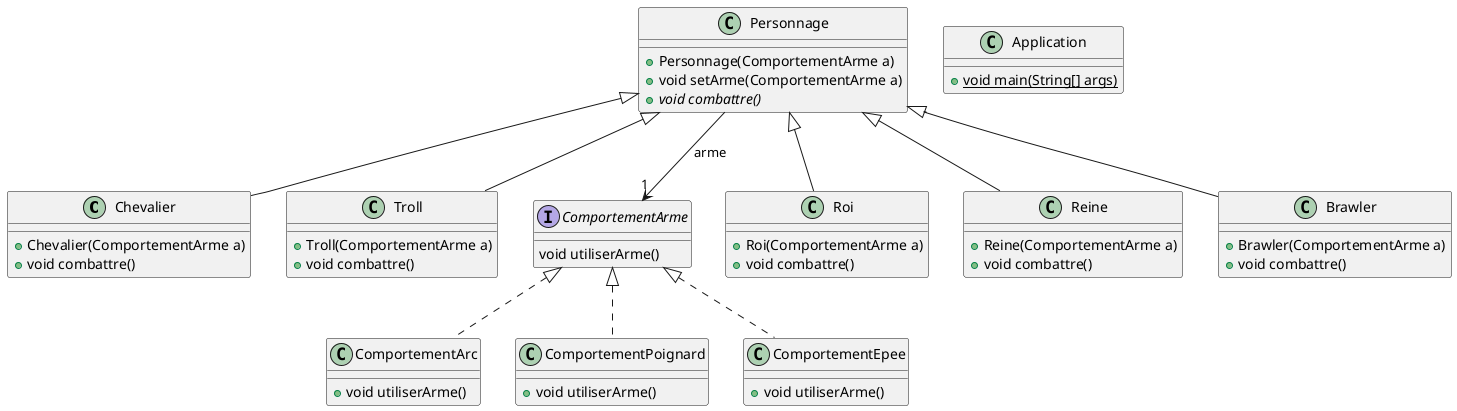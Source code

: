 @startuml
class Chevalier [[java:appli.Chevalier]] {
	+Chevalier(ComportementArme a)
	+void combattre()
}
class Personnage [[java:appli.Personnage]] {
}
Personnage <|-- Chevalier
class Troll [[java:appli.Troll]] {
	+Troll(ComportementArme a)
	+void combattre()
}
class Personnage [[java:appli.Personnage]] {
}
Personnage <|-- Troll
abstract class Personnage [[java:appli.Personnage]] {
	+Personnage(ComportementArme a)
	+void setArme(ComportementArme a)
	+{abstract}void combattre()
}
class ComportementArme [[java:comportement.utiliserArme.ComportementArme]] {
}
Personnage --> "1" ComportementArme : arme
class Roi [[java:appli.Roi]] {
	+Roi(ComportementArme a)
	+void combattre()
}
class Personnage [[java:appli.Personnage]] {
}
Personnage <|-- Roi
class Reine [[java:appli.Reine]] {
	+Reine(ComportementArme a)
	+void combattre()
}
class Personnage [[java:appli.Personnage]] {
}
Personnage <|-- Reine
class Application [[java:appli.Application]] {
	+{static}void main(String[] args)
}
class Brawler [[java:appli.Brawler]] {
	+Brawler(ComportementArme a)
	+void combattre()
}
class Personnage [[java:appli.Personnage]] {
}
Personnage <|-- Brawler
interface ComportementArme [[java:comportement.utiliserArme.ComportementArme]] {
	void utiliserArme()
}
class ComportementArc [[java:comportement.utiliserArme.impl.ComportementArc]] {
	+void utiliserArme()
}
interface ComportementArme [[java:comportement.utiliserArme.ComportementArme]] {
}
ComportementArme <|.. ComportementArc
class ComportementPoignard [[java:comportement.utiliserArme.impl.ComportementPoignard]] {
	+void utiliserArme()
}
interface ComportementArme [[java:comportement.utiliserArme.ComportementArme]] {
}
ComportementArme <|.. ComportementPoignard
class ComportementEpee [[java:comportement.utiliserArme.impl.ComportementEpee]] {
	+void utiliserArme()
}
interface ComportementArme [[java:comportement.utiliserArme.ComportementArme]] {
}
ComportementArme <|.. ComportementEpee
@enduml
